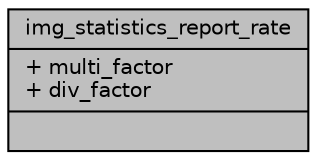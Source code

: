 digraph "img_statistics_report_rate"
{
 // INTERACTIVE_SVG=YES
 // LATEX_PDF_SIZE
  bgcolor="transparent";
  edge [fontname="Helvetica",fontsize="10",labelfontname="Helvetica",labelfontsize="10"];
  node [fontname="Helvetica",fontsize="10",shape=record];
  Node1 [label="{img_statistics_report_rate\n|+ multi_factor\l+ div_factor\l|}",height=0.2,width=0.4,color="black", fillcolor="grey75", style="filled", fontcolor="black",tooltip=" "];
}
